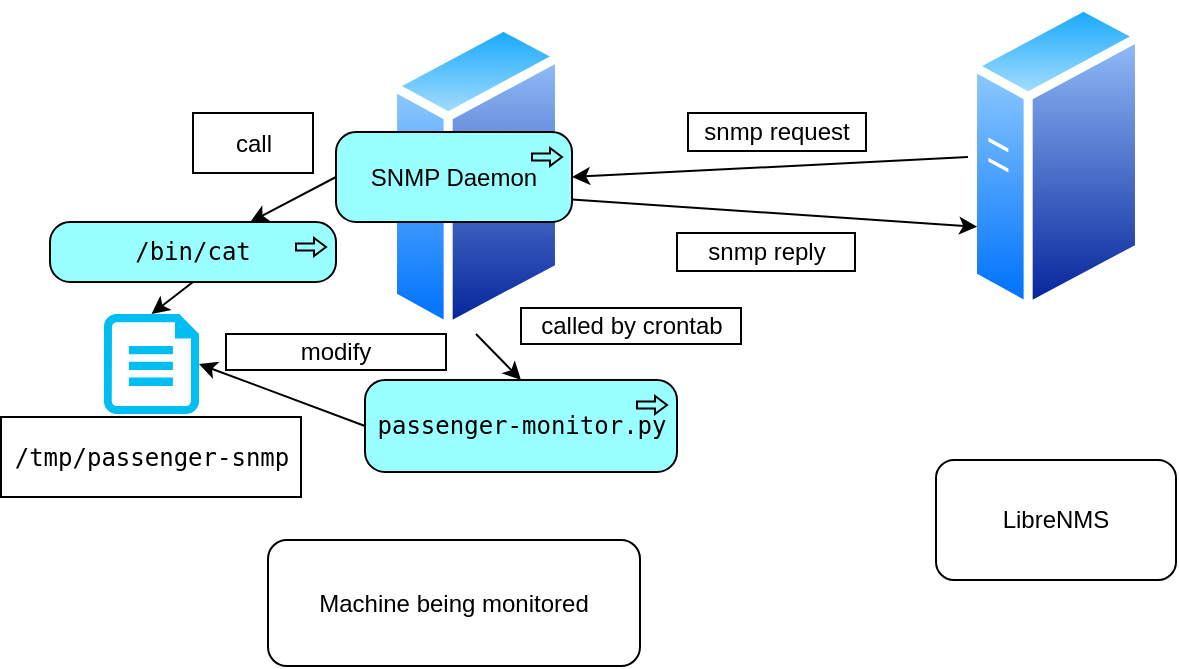 <mxfile version="10.8.0" type="device"><diagram id="GLSffL6OLrsyByNr8oa3" name="Page-1"><mxGraphModel dx="1745" dy="616" grid="1" gridSize="10" guides="1" tooltips="1" connect="1" arrows="1" fold="1" page="1" pageScale="1" pageWidth="827" pageHeight="1169" math="0" shadow="0"><root><mxCell id="0"/><mxCell id="1" parent="0"/><mxCell id="fZOYs4JoVpuDb5P5a1FT-1" value="" style="aspect=fixed;perimeter=ellipsePerimeter;html=1;align=center;shadow=0;dashed=0;spacingTop=3;image;image=img/lib/active_directory/generic_server.svg;" vertex="1" parent="1"><mxGeometry x="440" y="210" width="88" height="157" as="geometry"/></mxCell><mxCell id="fZOYs4JoVpuDb5P5a1FT-3" value="LibreNMS" style="rounded=1;whiteSpace=wrap;html=1;" vertex="1" parent="1"><mxGeometry x="424" y="440" width="120" height="60" as="geometry"/></mxCell><mxCell id="fZOYs4JoVpuDb5P5a1FT-5" value="" style="aspect=fixed;perimeter=ellipsePerimeter;html=1;align=center;shadow=0;dashed=0;spacingTop=3;image;image=img/lib/active_directory/generic_server.svg;" vertex="1" parent="1"><mxGeometry x="150" y="220" width="88" height="157" as="geometry"/></mxCell><mxCell id="fZOYs4JoVpuDb5P5a1FT-6" value="Machine being monitored" style="rounded=1;whiteSpace=wrap;html=1;" vertex="1" parent="1"><mxGeometry x="90" y="480" width="186" height="63" as="geometry"/></mxCell><mxCell id="fZOYs4JoVpuDb5P5a1FT-13" value="SNMP Daemon" style="html=1;outlineConnect=0;whiteSpace=wrap;fillColor=#99ffff;strokeColor=#000000;shape=mxgraph.archimate3.application;appType=proc;archiType=rounded;" vertex="1" parent="1"><mxGeometry x="124" y="276" width="118" height="45" as="geometry"/></mxCell><mxCell id="fZOYs4JoVpuDb5P5a1FT-15" value="" style="endArrow=classic;html=1;exitX=0;exitY=0.5;exitDx=0;exitDy=0;entryX=1;entryY=0.5;entryDx=0;entryDy=0;entryPerimeter=0;" edge="1" parent="1" source="fZOYs4JoVpuDb5P5a1FT-1" target="fZOYs4JoVpuDb5P5a1FT-13"><mxGeometry width="50" height="50" relative="1" as="geometry"><mxPoint x="350" y="298.5" as="sourcePoint"/><mxPoint x="250" y="299" as="targetPoint"/></mxGeometry></mxCell><mxCell id="fZOYs4JoVpuDb5P5a1FT-21" value="" style="endArrow=classic;html=1;exitX=0;exitY=0.5;exitDx=0;exitDy=0;exitPerimeter=0;" edge="1" parent="1" source="fZOYs4JoVpuDb5P5a1FT-13" target="fZOYs4JoVpuDb5P5a1FT-22"><mxGeometry width="50" height="50" relative="1" as="geometry"><mxPoint x="90" y="510" as="sourcePoint"/><mxPoint x="80" y="330" as="targetPoint"/></mxGeometry></mxCell><mxCell id="fZOYs4JoVpuDb5P5a1FT-22" value="&lt;pre&gt;&lt;code&gt;/bin/cat&lt;/code&gt;&lt;/pre&gt;" style="html=1;outlineConnect=0;whiteSpace=wrap;fillColor=#99ffff;strokeColor=#000000;shape=mxgraph.archimate3.application;appType=proc;archiType=rounded;" vertex="1" parent="1"><mxGeometry x="-19" y="321" width="143" height="30" as="geometry"/></mxCell><mxCell id="fZOYs4JoVpuDb5P5a1FT-25" value="call" style="rounded=0;whiteSpace=wrap;html=1;" vertex="1" parent="1"><mxGeometry x="52.5" y="266.5" width="60" height="30" as="geometry"/></mxCell><mxCell id="fZOYs4JoVpuDb5P5a1FT-26" value="snmp request" style="rounded=0;whiteSpace=wrap;html=1;" vertex="1" parent="1"><mxGeometry x="300" y="266.5" width="89" height="19" as="geometry"/></mxCell><mxCell id="fZOYs4JoVpuDb5P5a1FT-27" value="" style="endArrow=classic;html=1;exitX=1;exitY=0.75;exitDx=0;exitDy=0;exitPerimeter=0;entryX=0;entryY=0.75;entryDx=0;entryDy=0;" edge="1" parent="1" source="fZOYs4JoVpuDb5P5a1FT-13" target="fZOYs4JoVpuDb5P5a1FT-1"><mxGeometry width="50" height="50" relative="1" as="geometry"><mxPoint x="240" y="330" as="sourcePoint"/><mxPoint x="400" y="340" as="targetPoint"/></mxGeometry></mxCell><mxCell id="fZOYs4JoVpuDb5P5a1FT-28" value="snmp reply" style="rounded=0;whiteSpace=wrap;html=1;" vertex="1" parent="1"><mxGeometry x="294.5" y="326.5" width="89" height="19" as="geometry"/></mxCell><mxCell id="fZOYs4JoVpuDb5P5a1FT-29" value="" style="verticalLabelPosition=bottom;html=1;verticalAlign=top;align=center;strokeColor=none;fillColor=#00BEF2;shape=mxgraph.azure.cloud_services_configuration_file;pointerEvents=1;" vertex="1" parent="1"><mxGeometry x="8" y="367" width="47.5" height="50" as="geometry"/></mxCell><mxCell id="fZOYs4JoVpuDb5P5a1FT-30" value="" style="endArrow=classic;html=1;exitX=0.5;exitY=1;exitDx=0;exitDy=0;exitPerimeter=0;entryX=0.5;entryY=0;entryDx=0;entryDy=0;entryPerimeter=0;" edge="1" parent="1" source="fZOYs4JoVpuDb5P5a1FT-22" target="fZOYs4JoVpuDb5P5a1FT-29"><mxGeometry width="50" height="50" relative="1" as="geometry"><mxPoint x="134" y="309" as="sourcePoint"/><mxPoint x="91.486" y="331" as="targetPoint"/></mxGeometry></mxCell><mxCell id="fZOYs4JoVpuDb5P5a1FT-31" value="&lt;pre&gt;&lt;code&gt;/tmp/passenger-snmp&lt;/code&gt;&lt;/pre&gt;" style="rounded=0;whiteSpace=wrap;html=1;" vertex="1" parent="1"><mxGeometry x="-43.5" y="418.5" width="150" height="40" as="geometry"/></mxCell><mxCell id="fZOYs4JoVpuDb5P5a1FT-33" value="&lt;pre&gt;&lt;code&gt;passenger-monitor.py&lt;/code&gt;&lt;/pre&gt;" style="html=1;outlineConnect=0;whiteSpace=wrap;fillColor=#99ffff;strokeColor=#000000;shape=mxgraph.archimate3.application;appType=proc;archiType=rounded;" vertex="1" parent="1"><mxGeometry x="138.5" y="400" width="156" height="46" as="geometry"/></mxCell><mxCell id="fZOYs4JoVpuDb5P5a1FT-34" value="" style="endArrow=classic;html=1;exitX=0.5;exitY=1;exitDx=0;exitDy=0;entryX=0.5;entryY=0;entryDx=0;entryDy=0;entryPerimeter=0;" edge="1" parent="1" source="fZOYs4JoVpuDb5P5a1FT-5" target="fZOYs4JoVpuDb5P5a1FT-33"><mxGeometry width="50" height="50" relative="1" as="geometry"><mxPoint x="134" y="309" as="sourcePoint"/><mxPoint x="91.486" y="331" as="targetPoint"/></mxGeometry></mxCell><mxCell id="fZOYs4JoVpuDb5P5a1FT-35" value="called by crontab" style="rounded=0;whiteSpace=wrap;html=1;" vertex="1" parent="1"><mxGeometry x="216.5" y="364" width="110" height="18" as="geometry"/></mxCell><mxCell id="fZOYs4JoVpuDb5P5a1FT-36" value="" style="endArrow=classic;html=1;exitX=0;exitY=0.5;exitDx=0;exitDy=0;entryX=1;entryY=0.5;entryDx=0;entryDy=0;entryPerimeter=0;exitPerimeter=0;" edge="1" parent="1" source="fZOYs4JoVpuDb5P5a1FT-33" target="fZOYs4JoVpuDb5P5a1FT-29"><mxGeometry width="50" height="50" relative="1" as="geometry"><mxPoint x="204" y="387" as="sourcePoint"/><mxPoint x="227" y="410" as="targetPoint"/></mxGeometry></mxCell><mxCell id="fZOYs4JoVpuDb5P5a1FT-37" value="modify" style="rounded=0;whiteSpace=wrap;html=1;" vertex="1" parent="1"><mxGeometry x="69" y="377" width="110" height="18" as="geometry"/></mxCell></root></mxGraphModel></diagram></mxfile>